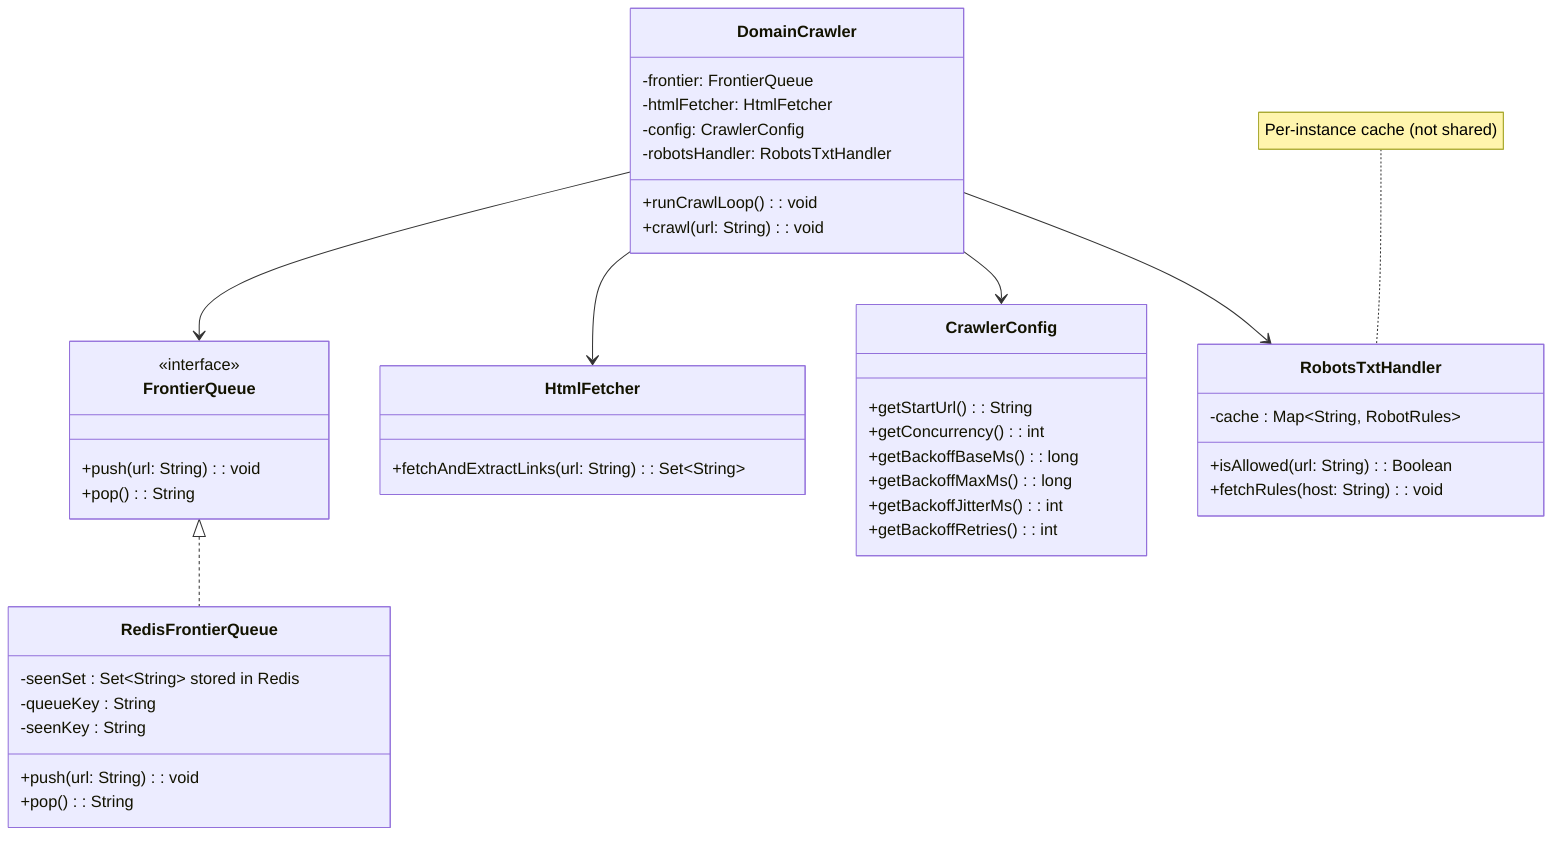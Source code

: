 classDiagram
    class DomainCrawler {
        +runCrawlLoop(): void
        +crawl(url: String): void
        -frontier: FrontierQueue
        -htmlFetcher: HtmlFetcher
        -config: CrawlerConfig
        -robotsHandler: RobotsTxtHandler
    }

    class FrontierQueue {
        <<interface>>
        +push(url: String): void
        +pop(): String
    }

    class RedisFrontierQueue {
        +push(url: String): void
        +pop(): String
        -seenSet : Set~String~  stored in Redis
        -queueKey : String
        -seenKey : String
    }

    class HtmlFetcher {
        +fetchAndExtractLinks(url: String): Set~String~
    }

    class CrawlerConfig {
        +getStartUrl(): String
        +getConcurrency(): int
        +getBackoffBaseMs(): long
        +getBackoffMaxMs(): long
        +getBackoffJitterMs(): int
        +getBackoffRetries(): int
    }

    class RobotsTxtHandler {
        +isAllowed(url: String): Boolean
        +fetchRules(host: String): void
        -cache : Map~String, RobotRules~
    }

    DomainCrawler --> FrontierQueue
    DomainCrawler --> HtmlFetcher
    DomainCrawler --> CrawlerConfig
    DomainCrawler --> RobotsTxtHandler

    FrontierQueue <|.. RedisFrontierQueue

    note for RobotsTxtHandler "Per-instance cache (not shared)"